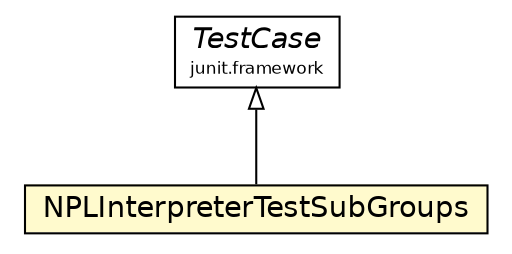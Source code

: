 #!/usr/local/bin/dot
#
# Class diagram 
# Generated by UMLGraph version R5_6_6-1-g9240c4 (http://www.umlgraph.org/)
#

digraph G {
	edge [fontname="Helvetica",fontsize=10,labelfontname="Helvetica",labelfontsize=10];
	node [fontname="Helvetica",fontsize=10,shape=plaintext];
	nodesep=0.25;
	ranksep=0.5;
	// ora4mas.nopl.test.NPLInterpreterTestSubGroups
	c6671 [label=<<table title="ora4mas.nopl.test.NPLInterpreterTestSubGroups" border="0" cellborder="1" cellspacing="0" cellpadding="2" port="p" bgcolor="lemonChiffon" href="./NPLInterpreterTestSubGroups.html">
		<tr><td><table border="0" cellspacing="0" cellpadding="1">
<tr><td align="center" balign="center"> NPLInterpreterTestSubGroups </td></tr>
		</table></td></tr>
		</table>>, URL="./NPLInterpreterTestSubGroups.html", fontname="Helvetica", fontcolor="black", fontsize=14.0];
	//ora4mas.nopl.test.NPLInterpreterTestSubGroups extends junit.framework.TestCase
	c6675:p -> c6671:p [dir=back,arrowtail=empty];
	// junit.framework.TestCase
	c6675 [label=<<table title="junit.framework.TestCase" border="0" cellborder="1" cellspacing="0" cellpadding="2" port="p" href="http://java.sun.com/j2se/1.4.2/docs/api/junit/framework/TestCase.html">
		<tr><td><table border="0" cellspacing="0" cellpadding="1">
<tr><td align="center" balign="center"><font face="Helvetica-Oblique"> TestCase </font></td></tr>
<tr><td align="center" balign="center"><font point-size="8.0"> junit.framework </font></td></tr>
		</table></td></tr>
		</table>>, URL="http://java.sun.com/j2se/1.4.2/docs/api/junit/framework/TestCase.html", fontname="Helvetica", fontcolor="black", fontsize=14.0];
}

